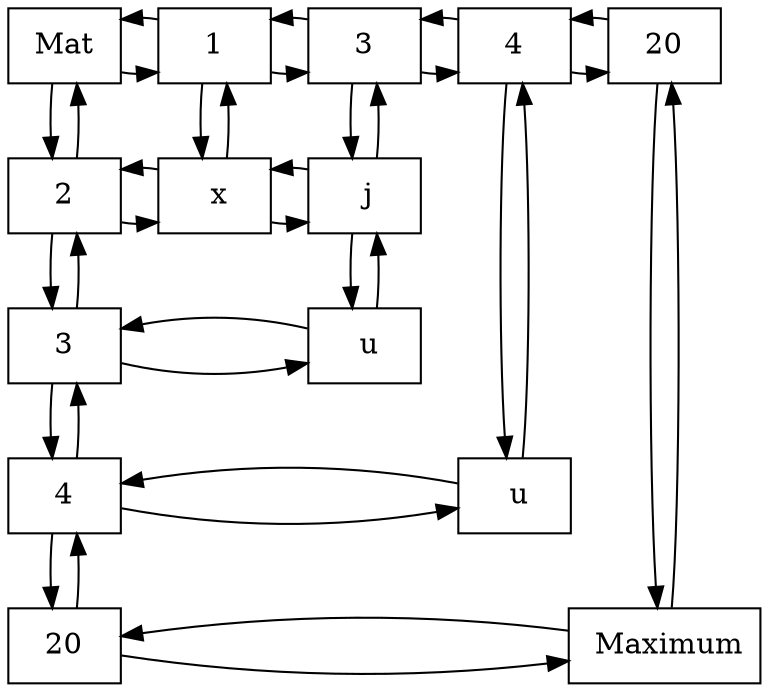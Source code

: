 digraph Matriz {
 node[shape=box];
"Mat""columna1"[label="1"];
"columna3"[label="3"];
"columna4"[label="4"];
"columna20"[label="20"];
"fila2"[label="2"]
"fila3"[label="3"]
"fila4"[label="4"]
"fila20"[label="20"]
"nodo21"[label=" x"];
"nodo23"[label=" j"];
"nodo33"[label=" u"];
"nodo44"[label=" u"];
"nodo2020"[label=" Maximum"];
{rank=min;"Mat";"columna1";"columna3";"columna4";"columna20";};
{rank=same;"fila2";"nodo21";"nodo23";};
{rank=same;"fila3";"nodo33";};
{rank=same;"fila4";"nodo44";};
{rank=same;"fila20";"nodo2020";};
"fila2"->"nodo21"[constraint=false];
"nodo21"->"fila2"[constraint=false];
"nodo21"->"nodo23"[constraint=false];
"nodo23"->"nodo21"[constraint=false];
"fila3"->"nodo33"[constraint=false];
"nodo33"->"fila3"[constraint=false];
"fila4"->"nodo44"[constraint=false];
"nodo44"->"fila4"[constraint=false];
"fila20"->"nodo2020"[constraint=false];
"nodo2020"->"fila20"[constraint=false];
"Mat"->"columna1";
"columna1"->"Mat";
"columna1"->"columna3";
"columna3"->"columna4";
"columna4"->"columna20";
"columna20"->"columna4"[constraint=false];
"columna4"->"columna3"[constraint=false];
"columna3"->"columna1"[constraint=false];
"Mat"->"fila2"[rankdir=UD];
"fila2"->"Mat";
"fila2"->"fila3"[rankdir=UD];
"fila3"->"fila4"[rankdir=UD];
"fila4"->"fila20"[rankdir=UD];
"fila20"->"fila4"[constraint=false];
"fila4"->"fila3"[constraint=false];
"fila3"->"fila2"[constraint=false];
"columna1"->"nodo21"[rankdir=UD];
"nodo21"->"columna1"[rankdir=UD];
"columna3"->"nodo23"[rankdir=UD];
"nodo23"->"columna3"[rankdir=UD];
"nodo23"->"nodo33"[rankdir=UD];
"nodo33"->"nodo23"[rankdir=UD];
"columna4"->"nodo44"[rankdir=UD];
"nodo44"->"columna4"[rankdir=UD];
"columna20"->"nodo2020"[rankdir=UD];
"nodo2020"->"columna20"[rankdir=UD];

}